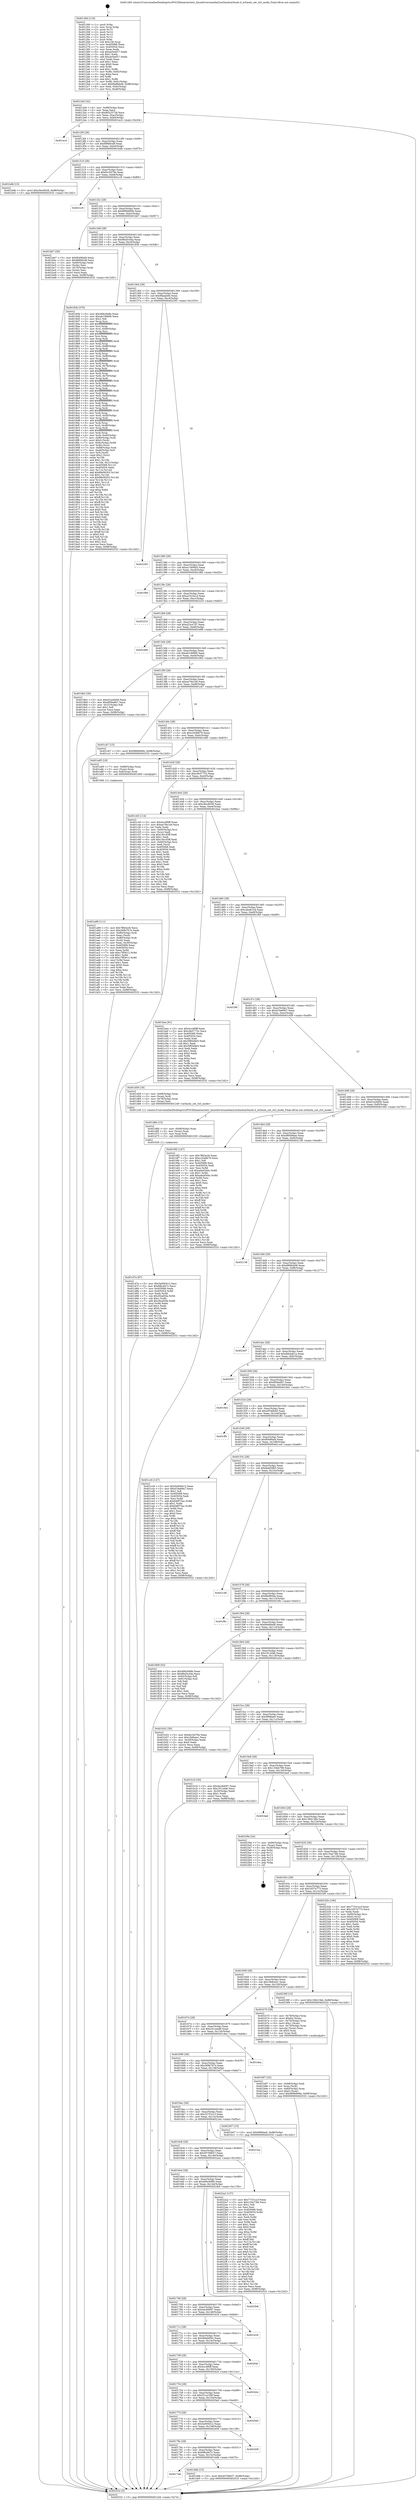 digraph "0x401260" {
  label = "0x401260 (/mnt/c/Users/mathe/Desktop/tcc/POCII/binaries/extr_linuxdriversmediai2cm5molsm5mols.h_m5mols_set_ctrl_mode_Final-ollvm.out::main(0))"
  labelloc = "t"
  node[shape=record]

  Entry [label="",width=0.3,height=0.3,shape=circle,fillcolor=black,style=filled]
  "0x4012d4" [label="{
     0x4012d4 [32]\l
     | [instrs]\l
     &nbsp;&nbsp;0x4012d4 \<+6\>: mov -0x98(%rbp),%eax\l
     &nbsp;&nbsp;0x4012da \<+2\>: mov %eax,%ecx\l
     &nbsp;&nbsp;0x4012dc \<+6\>: sub $0x80225726,%ecx\l
     &nbsp;&nbsp;0x4012e2 \<+6\>: mov %eax,-0xac(%rbp)\l
     &nbsp;&nbsp;0x4012e8 \<+6\>: mov %ecx,-0xb0(%rbp)\l
     &nbsp;&nbsp;0x4012ee \<+6\>: je 0000000000401ec4 \<main+0xc64\>\l
  }"]
  "0x401ec4" [label="{
     0x401ec4\l
  }", style=dashed]
  "0x4012f4" [label="{
     0x4012f4 [28]\l
     | [instrs]\l
     &nbsp;&nbsp;0x4012f4 \<+5\>: jmp 00000000004012f9 \<main+0x99\>\l
     &nbsp;&nbsp;0x4012f9 \<+6\>: mov -0xac(%rbp),%eax\l
     &nbsp;&nbsp;0x4012ff \<+5\>: sub $0x89fd0cd9,%eax\l
     &nbsp;&nbsp;0x401304 \<+6\>: mov %eax,-0xb4(%rbp)\l
     &nbsp;&nbsp;0x40130a \<+6\>: je 0000000000401bdb \<main+0x97b\>\l
  }"]
  Exit [label="",width=0.3,height=0.3,shape=circle,fillcolor=black,style=filled,peripheries=2]
  "0x401bdb" [label="{
     0x401bdb [15]\l
     | [instrs]\l
     &nbsp;&nbsp;0x401bdb \<+10\>: movl $0xc9ec6628,-0x98(%rbp)\l
     &nbsp;&nbsp;0x401be5 \<+5\>: jmp 0000000000402532 \<main+0x12d2\>\l
  }"]
  "0x401310" [label="{
     0x401310 [28]\l
     | [instrs]\l
     &nbsp;&nbsp;0x401310 \<+5\>: jmp 0000000000401315 \<main+0xb5\>\l
     &nbsp;&nbsp;0x401315 \<+6\>: mov -0xac(%rbp),%eax\l
     &nbsp;&nbsp;0x40131b \<+5\>: sub $0x8cc5d79e,%eax\l
     &nbsp;&nbsp;0x401320 \<+6\>: mov %eax,-0xb8(%rbp)\l
     &nbsp;&nbsp;0x401326 \<+6\>: je 00000000004021c9 \<main+0xf69\>\l
  }"]
  "0x4017a8" [label="{
     0x4017a8\l
  }", style=dashed]
  "0x4021c9" [label="{
     0x4021c9\l
  }", style=dashed]
  "0x40132c" [label="{
     0x40132c [28]\l
     | [instrs]\l
     &nbsp;&nbsp;0x40132c \<+5\>: jmp 0000000000401331 \<main+0xd1\>\l
     &nbsp;&nbsp;0x401331 \<+6\>: mov -0xac(%rbp),%eax\l
     &nbsp;&nbsp;0x401337 \<+5\>: sub $0x989b666b,%eax\l
     &nbsp;&nbsp;0x40133c \<+6\>: mov %eax,-0xbc(%rbp)\l
     &nbsp;&nbsp;0x401342 \<+6\>: je 0000000000401bb7 \<main+0x957\>\l
  }"]
  "0x401ddb" [label="{
     0x401ddb [15]\l
     | [instrs]\l
     &nbsp;&nbsp;0x401ddb \<+10\>: movl $0x40769b57,-0x98(%rbp)\l
     &nbsp;&nbsp;0x401de5 \<+5\>: jmp 0000000000402532 \<main+0x12d2\>\l
  }"]
  "0x401bb7" [label="{
     0x401bb7 [36]\l
     | [instrs]\l
     &nbsp;&nbsp;0x401bb7 \<+5\>: mov $0xf0499af4,%eax\l
     &nbsp;&nbsp;0x401bbc \<+5\>: mov $0x89fd0cd9,%ecx\l
     &nbsp;&nbsp;0x401bc1 \<+4\>: mov -0x60(%rbp),%rdx\l
     &nbsp;&nbsp;0x401bc5 \<+2\>: mov (%rdx),%esi\l
     &nbsp;&nbsp;0x401bc7 \<+4\>: mov -0x70(%rbp),%rdx\l
     &nbsp;&nbsp;0x401bcb \<+2\>: cmp (%rdx),%esi\l
     &nbsp;&nbsp;0x401bcd \<+3\>: cmovl %ecx,%eax\l
     &nbsp;&nbsp;0x401bd0 \<+6\>: mov %eax,-0x98(%rbp)\l
     &nbsp;&nbsp;0x401bd6 \<+5\>: jmp 0000000000402532 \<main+0x12d2\>\l
  }"]
  "0x401348" [label="{
     0x401348 [28]\l
     | [instrs]\l
     &nbsp;&nbsp;0x401348 \<+5\>: jmp 000000000040134d \<main+0xed\>\l
     &nbsp;&nbsp;0x40134d \<+6\>: mov -0xac(%rbp),%eax\l
     &nbsp;&nbsp;0x401353 \<+5\>: sub $0x9bd3c44a,%eax\l
     &nbsp;&nbsp;0x401358 \<+6\>: mov %eax,-0xc0(%rbp)\l
     &nbsp;&nbsp;0x40135e \<+6\>: je 000000000040183b \<main+0x5db\>\l
  }"]
  "0x40178c" [label="{
     0x40178c [28]\l
     | [instrs]\l
     &nbsp;&nbsp;0x40178c \<+5\>: jmp 0000000000401791 \<main+0x531\>\l
     &nbsp;&nbsp;0x401791 \<+6\>: mov -0xac(%rbp),%eax\l
     &nbsp;&nbsp;0x401797 \<+5\>: sub $0x6fbcbb7c,%eax\l
     &nbsp;&nbsp;0x40179c \<+6\>: mov %eax,-0x15c(%rbp)\l
     &nbsp;&nbsp;0x4017a2 \<+6\>: je 0000000000401ddb \<main+0xb7b\>\l
  }"]
  "0x40183b" [label="{
     0x40183b [376]\l
     | [instrs]\l
     &nbsp;&nbsp;0x40183b \<+5\>: mov $0x466c848b,%eax\l
     &nbsp;&nbsp;0x401840 \<+5\>: mov $0xab106806,%ecx\l
     &nbsp;&nbsp;0x401845 \<+2\>: mov $0x1,%dl\l
     &nbsp;&nbsp;0x401847 \<+3\>: mov %rsp,%rsi\l
     &nbsp;&nbsp;0x40184a \<+4\>: add $0xfffffffffffffff0,%rsi\l
     &nbsp;&nbsp;0x40184e \<+3\>: mov %rsi,%rsp\l
     &nbsp;&nbsp;0x401851 \<+7\>: mov %rsi,-0x90(%rbp)\l
     &nbsp;&nbsp;0x401858 \<+3\>: mov %rsp,%rsi\l
     &nbsp;&nbsp;0x40185b \<+4\>: add $0xfffffffffffffff0,%rsi\l
     &nbsp;&nbsp;0x40185f \<+3\>: mov %rsi,%rsp\l
     &nbsp;&nbsp;0x401862 \<+3\>: mov %rsp,%rdi\l
     &nbsp;&nbsp;0x401865 \<+4\>: add $0xfffffffffffffff0,%rdi\l
     &nbsp;&nbsp;0x401869 \<+3\>: mov %rdi,%rsp\l
     &nbsp;&nbsp;0x40186c \<+7\>: mov %rdi,-0x88(%rbp)\l
     &nbsp;&nbsp;0x401873 \<+3\>: mov %rsp,%rdi\l
     &nbsp;&nbsp;0x401876 \<+4\>: add $0xfffffffffffffff0,%rdi\l
     &nbsp;&nbsp;0x40187a \<+3\>: mov %rdi,%rsp\l
     &nbsp;&nbsp;0x40187d \<+4\>: mov %rdi,-0x80(%rbp)\l
     &nbsp;&nbsp;0x401881 \<+3\>: mov %rsp,%rdi\l
     &nbsp;&nbsp;0x401884 \<+4\>: add $0xfffffffffffffff0,%rdi\l
     &nbsp;&nbsp;0x401888 \<+3\>: mov %rdi,%rsp\l
     &nbsp;&nbsp;0x40188b \<+4\>: mov %rdi,-0x78(%rbp)\l
     &nbsp;&nbsp;0x40188f \<+3\>: mov %rsp,%rdi\l
     &nbsp;&nbsp;0x401892 \<+4\>: add $0xfffffffffffffff0,%rdi\l
     &nbsp;&nbsp;0x401896 \<+3\>: mov %rdi,%rsp\l
     &nbsp;&nbsp;0x401899 \<+4\>: mov %rdi,-0x70(%rbp)\l
     &nbsp;&nbsp;0x40189d \<+3\>: mov %rsp,%rdi\l
     &nbsp;&nbsp;0x4018a0 \<+4\>: add $0xfffffffffffffff0,%rdi\l
     &nbsp;&nbsp;0x4018a4 \<+3\>: mov %rdi,%rsp\l
     &nbsp;&nbsp;0x4018a7 \<+4\>: mov %rdi,-0x68(%rbp)\l
     &nbsp;&nbsp;0x4018ab \<+3\>: mov %rsp,%rdi\l
     &nbsp;&nbsp;0x4018ae \<+4\>: add $0xfffffffffffffff0,%rdi\l
     &nbsp;&nbsp;0x4018b2 \<+3\>: mov %rdi,%rsp\l
     &nbsp;&nbsp;0x4018b5 \<+4\>: mov %rdi,-0x60(%rbp)\l
     &nbsp;&nbsp;0x4018b9 \<+3\>: mov %rsp,%rdi\l
     &nbsp;&nbsp;0x4018bc \<+4\>: add $0xfffffffffffffff0,%rdi\l
     &nbsp;&nbsp;0x4018c0 \<+3\>: mov %rdi,%rsp\l
     &nbsp;&nbsp;0x4018c3 \<+4\>: mov %rdi,-0x58(%rbp)\l
     &nbsp;&nbsp;0x4018c7 \<+3\>: mov %rsp,%rdi\l
     &nbsp;&nbsp;0x4018ca \<+4\>: add $0xfffffffffffffff0,%rdi\l
     &nbsp;&nbsp;0x4018ce \<+3\>: mov %rdi,%rsp\l
     &nbsp;&nbsp;0x4018d1 \<+4\>: mov %rdi,-0x50(%rbp)\l
     &nbsp;&nbsp;0x4018d5 \<+3\>: mov %rsp,%rdi\l
     &nbsp;&nbsp;0x4018d8 \<+4\>: add $0xfffffffffffffff0,%rdi\l
     &nbsp;&nbsp;0x4018dc \<+3\>: mov %rdi,%rsp\l
     &nbsp;&nbsp;0x4018df \<+4\>: mov %rdi,-0x48(%rbp)\l
     &nbsp;&nbsp;0x4018e3 \<+3\>: mov %rsp,%rdi\l
     &nbsp;&nbsp;0x4018e6 \<+4\>: add $0xfffffffffffffff0,%rdi\l
     &nbsp;&nbsp;0x4018ea \<+3\>: mov %rdi,%rsp\l
     &nbsp;&nbsp;0x4018ed \<+4\>: mov %rdi,-0x40(%rbp)\l
     &nbsp;&nbsp;0x4018f1 \<+7\>: mov -0x90(%rbp),%rdi\l
     &nbsp;&nbsp;0x4018f8 \<+6\>: movl $0x0,(%rdi)\l
     &nbsp;&nbsp;0x4018fe \<+7\>: mov -0x9c(%rbp),%r8d\l
     &nbsp;&nbsp;0x401905 \<+3\>: mov %r8d,(%rsi)\l
     &nbsp;&nbsp;0x401908 \<+7\>: mov -0x88(%rbp),%rdi\l
     &nbsp;&nbsp;0x40190f \<+7\>: mov -0xa8(%rbp),%r9\l
     &nbsp;&nbsp;0x401916 \<+3\>: mov %r9,(%rdi)\l
     &nbsp;&nbsp;0x401919 \<+3\>: cmpl $0x2,(%rsi)\l
     &nbsp;&nbsp;0x40191c \<+4\>: setne %r10b\l
     &nbsp;&nbsp;0x401920 \<+4\>: and $0x1,%r10b\l
     &nbsp;&nbsp;0x401924 \<+4\>: mov %r10b,-0x31(%rbp)\l
     &nbsp;&nbsp;0x401928 \<+8\>: mov 0x405068,%r11d\l
     &nbsp;&nbsp;0x401930 \<+7\>: mov 0x405054,%ebx\l
     &nbsp;&nbsp;0x401937 \<+3\>: mov %r11d,%r14d\l
     &nbsp;&nbsp;0x40193a \<+7\>: add $0x8fe06203,%r14d\l
     &nbsp;&nbsp;0x401941 \<+4\>: sub $0x1,%r14d\l
     &nbsp;&nbsp;0x401945 \<+7\>: sub $0x8fe06203,%r14d\l
     &nbsp;&nbsp;0x40194c \<+4\>: imul %r14d,%r11d\l
     &nbsp;&nbsp;0x401950 \<+4\>: and $0x1,%r11d\l
     &nbsp;&nbsp;0x401954 \<+4\>: cmp $0x0,%r11d\l
     &nbsp;&nbsp;0x401958 \<+4\>: sete %r10b\l
     &nbsp;&nbsp;0x40195c \<+3\>: cmp $0xa,%ebx\l
     &nbsp;&nbsp;0x40195f \<+4\>: setl %r15b\l
     &nbsp;&nbsp;0x401963 \<+3\>: mov %r10b,%r12b\l
     &nbsp;&nbsp;0x401966 \<+4\>: xor $0xff,%r12b\l
     &nbsp;&nbsp;0x40196a \<+3\>: mov %r15b,%r13b\l
     &nbsp;&nbsp;0x40196d \<+4\>: xor $0xff,%r13b\l
     &nbsp;&nbsp;0x401971 \<+3\>: xor $0x0,%dl\l
     &nbsp;&nbsp;0x401974 \<+3\>: mov %r12b,%sil\l
     &nbsp;&nbsp;0x401977 \<+4\>: and $0x0,%sil\l
     &nbsp;&nbsp;0x40197b \<+3\>: and %dl,%r10b\l
     &nbsp;&nbsp;0x40197e \<+3\>: mov %r13b,%dil\l
     &nbsp;&nbsp;0x401981 \<+4\>: and $0x0,%dil\l
     &nbsp;&nbsp;0x401985 \<+3\>: and %dl,%r15b\l
     &nbsp;&nbsp;0x401988 \<+3\>: or %r10b,%sil\l
     &nbsp;&nbsp;0x40198b \<+3\>: or %r15b,%dil\l
     &nbsp;&nbsp;0x40198e \<+3\>: xor %dil,%sil\l
     &nbsp;&nbsp;0x401991 \<+3\>: or %r13b,%r12b\l
     &nbsp;&nbsp;0x401994 \<+4\>: xor $0xff,%r12b\l
     &nbsp;&nbsp;0x401998 \<+3\>: or $0x0,%dl\l
     &nbsp;&nbsp;0x40199b \<+3\>: and %dl,%r12b\l
     &nbsp;&nbsp;0x40199e \<+3\>: or %r12b,%sil\l
     &nbsp;&nbsp;0x4019a1 \<+4\>: test $0x1,%sil\l
     &nbsp;&nbsp;0x4019a5 \<+3\>: cmovne %ecx,%eax\l
     &nbsp;&nbsp;0x4019a8 \<+6\>: mov %eax,-0x98(%rbp)\l
     &nbsp;&nbsp;0x4019ae \<+5\>: jmp 0000000000402532 \<main+0x12d2\>\l
  }"]
  "0x401364" [label="{
     0x401364 [28]\l
     | [instrs]\l
     &nbsp;&nbsp;0x401364 \<+5\>: jmp 0000000000401369 \<main+0x109\>\l
     &nbsp;&nbsp;0x401369 \<+6\>: mov -0xac(%rbp),%eax\l
     &nbsp;&nbsp;0x40136f \<+5\>: sub $0x9faaab0e,%eax\l
     &nbsp;&nbsp;0x401374 \<+6\>: mov %eax,-0xc4(%rbp)\l
     &nbsp;&nbsp;0x40137a \<+6\>: je 0000000000402293 \<main+0x1033\>\l
  }"]
  "0x402458" [label="{
     0x402458\l
  }", style=dashed]
  "0x402293" [label="{
     0x402293\l
  }", style=dashed]
  "0x401380" [label="{
     0x401380 [28]\l
     | [instrs]\l
     &nbsp;&nbsp;0x401380 \<+5\>: jmp 0000000000401385 \<main+0x125\>\l
     &nbsp;&nbsp;0x401385 \<+6\>: mov -0xac(%rbp),%eax\l
     &nbsp;&nbsp;0x40138b \<+5\>: sub $0xa13406d3,%eax\l
     &nbsp;&nbsp;0x401390 \<+6\>: mov %eax,-0xc8(%rbp)\l
     &nbsp;&nbsp;0x401396 \<+6\>: je 0000000000401f8d \<main+0xd2d\>\l
  }"]
  "0x401770" [label="{
     0x401770 [28]\l
     | [instrs]\l
     &nbsp;&nbsp;0x401770 \<+5\>: jmp 0000000000401775 \<main+0x515\>\l
     &nbsp;&nbsp;0x401775 \<+6\>: mov -0xac(%rbp),%eax\l
     &nbsp;&nbsp;0x40177b \<+5\>: sub $0x5a956412,%eax\l
     &nbsp;&nbsp;0x401780 \<+6\>: mov %eax,-0x158(%rbp)\l
     &nbsp;&nbsp;0x401786 \<+6\>: je 0000000000402458 \<main+0x11f8\>\l
  }"]
  "0x401f8d" [label="{
     0x401f8d\l
  }", style=dashed]
  "0x40139c" [label="{
     0x40139c [28]\l
     | [instrs]\l
     &nbsp;&nbsp;0x40139c \<+5\>: jmp 00000000004013a1 \<main+0x141\>\l
     &nbsp;&nbsp;0x4013a1 \<+6\>: mov -0xac(%rbp),%eax\l
     &nbsp;&nbsp;0x4013a7 \<+5\>: sub $0xa2323a1d,%eax\l
     &nbsp;&nbsp;0x4013ac \<+6\>: mov %eax,-0xcc(%rbp)\l
     &nbsp;&nbsp;0x4013b2 \<+6\>: je 0000000000402233 \<main+0xfd3\>\l
  }"]
  "0x4020a0" [label="{
     0x4020a0\l
  }", style=dashed]
  "0x402233" [label="{
     0x402233\l
  }", style=dashed]
  "0x4013b8" [label="{
     0x4013b8 [28]\l
     | [instrs]\l
     &nbsp;&nbsp;0x4013b8 \<+5\>: jmp 00000000004013bd \<main+0x15d\>\l
     &nbsp;&nbsp;0x4013bd \<+6\>: mov -0xac(%rbp),%eax\l
     &nbsp;&nbsp;0x4013c3 \<+5\>: sub $0xa23ca7d7,%eax\l
     &nbsp;&nbsp;0x4013c8 \<+6\>: mov %eax,-0xd0(%rbp)\l
     &nbsp;&nbsp;0x4013ce \<+6\>: je 0000000000402488 \<main+0x1228\>\l
  }"]
  "0x401754" [label="{
     0x401754 [28]\l
     | [instrs]\l
     &nbsp;&nbsp;0x401754 \<+5\>: jmp 0000000000401759 \<main+0x4f9\>\l
     &nbsp;&nbsp;0x401759 \<+6\>: mov -0xac(%rbp),%eax\l
     &nbsp;&nbsp;0x40175f \<+5\>: sub $0x521a159f,%eax\l
     &nbsp;&nbsp;0x401764 \<+6\>: mov %eax,-0x154(%rbp)\l
     &nbsp;&nbsp;0x40176a \<+6\>: je 00000000004020a0 \<main+0xe40\>\l
  }"]
  "0x402488" [label="{
     0x402488\l
  }", style=dashed]
  "0x4013d4" [label="{
     0x4013d4 [28]\l
     | [instrs]\l
     &nbsp;&nbsp;0x4013d4 \<+5\>: jmp 00000000004013d9 \<main+0x179\>\l
     &nbsp;&nbsp;0x4013d9 \<+6\>: mov -0xac(%rbp),%eax\l
     &nbsp;&nbsp;0x4013df \<+5\>: sub $0xab106806,%eax\l
     &nbsp;&nbsp;0x4013e4 \<+6\>: mov %eax,-0xd4(%rbp)\l
     &nbsp;&nbsp;0x4013ea \<+6\>: je 00000000004019b3 \<main+0x753\>\l
  }"]
  "0x40242e" [label="{
     0x40242e\l
  }", style=dashed]
  "0x4019b3" [label="{
     0x4019b3 [30]\l
     | [instrs]\l
     &nbsp;&nbsp;0x4019b3 \<+5\>: mov $0xd1e26d56,%eax\l
     &nbsp;&nbsp;0x4019b8 \<+5\>: mov $0xdf56a6b7,%ecx\l
     &nbsp;&nbsp;0x4019bd \<+3\>: mov -0x31(%rbp),%dl\l
     &nbsp;&nbsp;0x4019c0 \<+3\>: test $0x1,%dl\l
     &nbsp;&nbsp;0x4019c3 \<+3\>: cmovne %ecx,%eax\l
     &nbsp;&nbsp;0x4019c6 \<+6\>: mov %eax,-0x98(%rbp)\l
     &nbsp;&nbsp;0x4019cc \<+5\>: jmp 0000000000402532 \<main+0x12d2\>\l
  }"]
  "0x4013f0" [label="{
     0x4013f0 [28]\l
     | [instrs]\l
     &nbsp;&nbsp;0x4013f0 \<+5\>: jmp 00000000004013f5 \<main+0x195\>\l
     &nbsp;&nbsp;0x4013f5 \<+6\>: mov -0xac(%rbp),%eax\l
     &nbsp;&nbsp;0x4013fb \<+5\>: sub $0xae76e1e9,%eax\l
     &nbsp;&nbsp;0x401400 \<+6\>: mov %eax,-0xd8(%rbp)\l
     &nbsp;&nbsp;0x401406 \<+6\>: je 0000000000401cb7 \<main+0xa57\>\l
  }"]
  "0x401738" [label="{
     0x401738 [28]\l
     | [instrs]\l
     &nbsp;&nbsp;0x401738 \<+5\>: jmp 000000000040173d \<main+0x4dd\>\l
     &nbsp;&nbsp;0x40173d \<+6\>: mov -0xac(%rbp),%eax\l
     &nbsp;&nbsp;0x401743 \<+5\>: sub $0x4cc4f0ff,%eax\l
     &nbsp;&nbsp;0x401748 \<+6\>: mov %eax,-0x150(%rbp)\l
     &nbsp;&nbsp;0x40174e \<+6\>: je 000000000040242e \<main+0x11ce\>\l
  }"]
  "0x401cb7" [label="{
     0x401cb7 [15]\l
     | [instrs]\l
     &nbsp;&nbsp;0x401cb7 \<+10\>: movl $0x989b666b,-0x98(%rbp)\l
     &nbsp;&nbsp;0x401cc1 \<+5\>: jmp 0000000000402532 \<main+0x12d2\>\l
  }"]
  "0x40140c" [label="{
     0x40140c [28]\l
     | [instrs]\l
     &nbsp;&nbsp;0x40140c \<+5\>: jmp 0000000000401411 \<main+0x1b1\>\l
     &nbsp;&nbsp;0x401411 \<+6\>: mov -0xac(%rbp),%eax\l
     &nbsp;&nbsp;0x401417 \<+5\>: sub $0xc2448b79,%eax\l
     &nbsp;&nbsp;0x40141c \<+6\>: mov %eax,-0xdc(%rbp)\l
     &nbsp;&nbsp;0x401422 \<+6\>: je 0000000000401a85 \<main+0x825\>\l
  }"]
  "0x4020af" [label="{
     0x4020af\l
  }", style=dashed]
  "0x401a85" [label="{
     0x401a85 [19]\l
     | [instrs]\l
     &nbsp;&nbsp;0x401a85 \<+7\>: mov -0x88(%rbp),%rax\l
     &nbsp;&nbsp;0x401a8c \<+3\>: mov (%rax),%rax\l
     &nbsp;&nbsp;0x401a8f \<+4\>: mov 0x8(%rax),%rdi\l
     &nbsp;&nbsp;0x401a93 \<+5\>: call 0000000000401060 \<atoi@plt\>\l
     | [calls]\l
     &nbsp;&nbsp;0x401060 \{1\} (unknown)\l
  }"]
  "0x401428" [label="{
     0x401428 [28]\l
     | [instrs]\l
     &nbsp;&nbsp;0x401428 \<+5\>: jmp 000000000040142d \<main+0x1cd\>\l
     &nbsp;&nbsp;0x40142d \<+6\>: mov -0xac(%rbp),%eax\l
     &nbsp;&nbsp;0x401433 \<+5\>: sub $0xc9e57732,%eax\l
     &nbsp;&nbsp;0x401438 \<+6\>: mov %eax,-0xe0(%rbp)\l
     &nbsp;&nbsp;0x40143e \<+6\>: je 0000000000401c45 \<main+0x9e5\>\l
  }"]
  "0x40171c" [label="{
     0x40171c [28]\l
     | [instrs]\l
     &nbsp;&nbsp;0x40171c \<+5\>: jmp 0000000000401721 \<main+0x4c1\>\l
     &nbsp;&nbsp;0x401721 \<+6\>: mov -0xac(%rbp),%eax\l
     &nbsp;&nbsp;0x401727 \<+5\>: sub $0x4b6dd56c,%eax\l
     &nbsp;&nbsp;0x40172c \<+6\>: mov %eax,-0x14c(%rbp)\l
     &nbsp;&nbsp;0x401732 \<+6\>: je 00000000004020af \<main+0xe4f\>\l
  }"]
  "0x401c45" [label="{
     0x401c45 [114]\l
     | [instrs]\l
     &nbsp;&nbsp;0x401c45 \<+5\>: mov $0x4cc4f0ff,%eax\l
     &nbsp;&nbsp;0x401c4a \<+5\>: mov $0xae76e1e9,%ecx\l
     &nbsp;&nbsp;0x401c4f \<+2\>: xor %edx,%edx\l
     &nbsp;&nbsp;0x401c51 \<+4\>: mov -0x60(%rbp),%rsi\l
     &nbsp;&nbsp;0x401c55 \<+2\>: mov (%rsi),%edi\l
     &nbsp;&nbsp;0x401c57 \<+6\>: sub $0x19cc45ff,%edi\l
     &nbsp;&nbsp;0x401c5d \<+3\>: add $0x1,%edi\l
     &nbsp;&nbsp;0x401c60 \<+6\>: add $0x19cc45ff,%edi\l
     &nbsp;&nbsp;0x401c66 \<+4\>: mov -0x60(%rbp),%rsi\l
     &nbsp;&nbsp;0x401c6a \<+2\>: mov %edi,(%rsi)\l
     &nbsp;&nbsp;0x401c6c \<+7\>: mov 0x405068,%edi\l
     &nbsp;&nbsp;0x401c73 \<+8\>: mov 0x405054,%r8d\l
     &nbsp;&nbsp;0x401c7b \<+3\>: sub $0x1,%edx\l
     &nbsp;&nbsp;0x401c7e \<+3\>: mov %edi,%r9d\l
     &nbsp;&nbsp;0x401c81 \<+3\>: add %edx,%r9d\l
     &nbsp;&nbsp;0x401c84 \<+4\>: imul %r9d,%edi\l
     &nbsp;&nbsp;0x401c88 \<+3\>: and $0x1,%edi\l
     &nbsp;&nbsp;0x401c8b \<+3\>: cmp $0x0,%edi\l
     &nbsp;&nbsp;0x401c8e \<+4\>: sete %r10b\l
     &nbsp;&nbsp;0x401c92 \<+4\>: cmp $0xa,%r8d\l
     &nbsp;&nbsp;0x401c96 \<+4\>: setl %r11b\l
     &nbsp;&nbsp;0x401c9a \<+3\>: mov %r10b,%bl\l
     &nbsp;&nbsp;0x401c9d \<+3\>: and %r11b,%bl\l
     &nbsp;&nbsp;0x401ca0 \<+3\>: xor %r11b,%r10b\l
     &nbsp;&nbsp;0x401ca3 \<+3\>: or %r10b,%bl\l
     &nbsp;&nbsp;0x401ca6 \<+3\>: test $0x1,%bl\l
     &nbsp;&nbsp;0x401ca9 \<+3\>: cmovne %ecx,%eax\l
     &nbsp;&nbsp;0x401cac \<+6\>: mov %eax,-0x98(%rbp)\l
     &nbsp;&nbsp;0x401cb2 \<+5\>: jmp 0000000000402532 \<main+0x12d2\>\l
  }"]
  "0x401444" [label="{
     0x401444 [28]\l
     | [instrs]\l
     &nbsp;&nbsp;0x401444 \<+5\>: jmp 0000000000401449 \<main+0x1e9\>\l
     &nbsp;&nbsp;0x401449 \<+6\>: mov -0xac(%rbp),%eax\l
     &nbsp;&nbsp;0x40144f \<+5\>: sub $0xc9ec6628,%eax\l
     &nbsp;&nbsp;0x401454 \<+6\>: mov %eax,-0xe4(%rbp)\l
     &nbsp;&nbsp;0x40145a \<+6\>: je 0000000000401bea \<main+0x98a\>\l
  }"]
  "0x401b34" [label="{
     0x401b34\l
  }", style=dashed]
  "0x401bea" [label="{
     0x401bea [91]\l
     | [instrs]\l
     &nbsp;&nbsp;0x401bea \<+5\>: mov $0x4cc4f0ff,%eax\l
     &nbsp;&nbsp;0x401bef \<+5\>: mov $0xc9e57732,%ecx\l
     &nbsp;&nbsp;0x401bf4 \<+7\>: mov 0x405068,%edx\l
     &nbsp;&nbsp;0x401bfb \<+7\>: mov 0x405054,%esi\l
     &nbsp;&nbsp;0x401c02 \<+2\>: mov %edx,%edi\l
     &nbsp;&nbsp;0x401c04 \<+6\>: sub $0x5f85e8d3,%edi\l
     &nbsp;&nbsp;0x401c0a \<+3\>: sub $0x1,%edi\l
     &nbsp;&nbsp;0x401c0d \<+6\>: add $0x5f85e8d3,%edi\l
     &nbsp;&nbsp;0x401c13 \<+3\>: imul %edi,%edx\l
     &nbsp;&nbsp;0x401c16 \<+3\>: and $0x1,%edx\l
     &nbsp;&nbsp;0x401c19 \<+3\>: cmp $0x0,%edx\l
     &nbsp;&nbsp;0x401c1c \<+4\>: sete %r8b\l
     &nbsp;&nbsp;0x401c20 \<+3\>: cmp $0xa,%esi\l
     &nbsp;&nbsp;0x401c23 \<+4\>: setl %r9b\l
     &nbsp;&nbsp;0x401c27 \<+3\>: mov %r8b,%r10b\l
     &nbsp;&nbsp;0x401c2a \<+3\>: and %r9b,%r10b\l
     &nbsp;&nbsp;0x401c2d \<+3\>: xor %r9b,%r8b\l
     &nbsp;&nbsp;0x401c30 \<+3\>: or %r8b,%r10b\l
     &nbsp;&nbsp;0x401c33 \<+4\>: test $0x1,%r10b\l
     &nbsp;&nbsp;0x401c37 \<+3\>: cmovne %ecx,%eax\l
     &nbsp;&nbsp;0x401c3a \<+6\>: mov %eax,-0x98(%rbp)\l
     &nbsp;&nbsp;0x401c40 \<+5\>: jmp 0000000000402532 \<main+0x12d2\>\l
  }"]
  "0x401460" [label="{
     0x401460 [28]\l
     | [instrs]\l
     &nbsp;&nbsp;0x401460 \<+5\>: jmp 0000000000401465 \<main+0x205\>\l
     &nbsp;&nbsp;0x401465 \<+6\>: mov -0xac(%rbp),%eax\l
     &nbsp;&nbsp;0x40146b \<+5\>: sub $0xcabe612d,%eax\l
     &nbsp;&nbsp;0x401470 \<+6\>: mov %eax,-0xe8(%rbp)\l
     &nbsp;&nbsp;0x401476 \<+6\>: je 0000000000401f6f \<main+0xd0f\>\l
  }"]
  "0x401700" [label="{
     0x401700 [28]\l
     | [instrs]\l
     &nbsp;&nbsp;0x401700 \<+5\>: jmp 0000000000401705 \<main+0x4a5\>\l
     &nbsp;&nbsp;0x401705 \<+6\>: mov -0xac(%rbp),%eax\l
     &nbsp;&nbsp;0x40170b \<+5\>: sub $0x4ac9d097,%eax\l
     &nbsp;&nbsp;0x401710 \<+6\>: mov %eax,-0x148(%rbp)\l
     &nbsp;&nbsp;0x401716 \<+6\>: je 0000000000401b34 \<main+0x8d4\>\l
  }"]
  "0x401f6f" [label="{
     0x401f6f\l
  }", style=dashed]
  "0x40147c" [label="{
     0x40147c [28]\l
     | [instrs]\l
     &nbsp;&nbsp;0x40147c \<+5\>: jmp 0000000000401481 \<main+0x221\>\l
     &nbsp;&nbsp;0x401481 \<+6\>: mov -0xac(%rbp),%eax\l
     &nbsp;&nbsp;0x401487 \<+5\>: sub $0xd19e89a7,%eax\l
     &nbsp;&nbsp;0x40148c \<+6\>: mov %eax,-0xec(%rbp)\l
     &nbsp;&nbsp;0x401492 \<+6\>: je 0000000000401d59 \<main+0xaf9\>\l
  }"]
  "0x4023b6" [label="{
     0x4023b6\l
  }", style=dashed]
  "0x401d59" [label="{
     0x401d59 [18]\l
     | [instrs]\l
     &nbsp;&nbsp;0x401d59 \<+4\>: mov -0x68(%rbp),%rax\l
     &nbsp;&nbsp;0x401d5d \<+3\>: mov (%rax),%rdi\l
     &nbsp;&nbsp;0x401d60 \<+4\>: mov -0x78(%rbp),%rax\l
     &nbsp;&nbsp;0x401d64 \<+2\>: mov (%rax),%esi\l
     &nbsp;&nbsp;0x401d66 \<+5\>: call 0000000000401240 \<m5mols_set_ctrl_mode\>\l
     | [calls]\l
     &nbsp;&nbsp;0x401240 \{1\} (/mnt/c/Users/mathe/Desktop/tcc/POCII/binaries/extr_linuxdriversmediai2cm5molsm5mols.h_m5mols_set_ctrl_mode_Final-ollvm.out::m5mols_set_ctrl_mode)\l
  }"]
  "0x401498" [label="{
     0x401498 [28]\l
     | [instrs]\l
     &nbsp;&nbsp;0x401498 \<+5\>: jmp 000000000040149d \<main+0x23d\>\l
     &nbsp;&nbsp;0x40149d \<+6\>: mov -0xac(%rbp),%eax\l
     &nbsp;&nbsp;0x4014a3 \<+5\>: sub $0xd1e26d56,%eax\l
     &nbsp;&nbsp;0x4014a8 \<+6\>: mov %eax,-0xf0(%rbp)\l
     &nbsp;&nbsp;0x4014ae \<+6\>: je 00000000004019f2 \<main+0x792\>\l
  }"]
  "0x4016e4" [label="{
     0x4016e4 [28]\l
     | [instrs]\l
     &nbsp;&nbsp;0x4016e4 \<+5\>: jmp 00000000004016e9 \<main+0x489\>\l
     &nbsp;&nbsp;0x4016e9 \<+6\>: mov -0xac(%rbp),%eax\l
     &nbsp;&nbsp;0x4016ef \<+5\>: sub $0x466c848b,%eax\l
     &nbsp;&nbsp;0x4016f4 \<+6\>: mov %eax,-0x144(%rbp)\l
     &nbsp;&nbsp;0x4016fa \<+6\>: je 00000000004023b6 \<main+0x1156\>\l
  }"]
  "0x4019f2" [label="{
     0x4019f2 [147]\l
     | [instrs]\l
     &nbsp;&nbsp;0x4019f2 \<+5\>: mov $0x7ff43e26,%eax\l
     &nbsp;&nbsp;0x4019f7 \<+5\>: mov $0xc2448b79,%ecx\l
     &nbsp;&nbsp;0x4019fc \<+2\>: mov $0x1,%dl\l
     &nbsp;&nbsp;0x4019fe \<+7\>: mov 0x405068,%esi\l
     &nbsp;&nbsp;0x401a05 \<+7\>: mov 0x405054,%edi\l
     &nbsp;&nbsp;0x401a0c \<+3\>: mov %esi,%r8d\l
     &nbsp;&nbsp;0x401a0f \<+7\>: sub $0xada45d4c,%r8d\l
     &nbsp;&nbsp;0x401a16 \<+4\>: sub $0x1,%r8d\l
     &nbsp;&nbsp;0x401a1a \<+7\>: add $0xada45d4c,%r8d\l
     &nbsp;&nbsp;0x401a21 \<+4\>: imul %r8d,%esi\l
     &nbsp;&nbsp;0x401a25 \<+3\>: and $0x1,%esi\l
     &nbsp;&nbsp;0x401a28 \<+3\>: cmp $0x0,%esi\l
     &nbsp;&nbsp;0x401a2b \<+4\>: sete %r9b\l
     &nbsp;&nbsp;0x401a2f \<+3\>: cmp $0xa,%edi\l
     &nbsp;&nbsp;0x401a32 \<+4\>: setl %r10b\l
     &nbsp;&nbsp;0x401a36 \<+3\>: mov %r9b,%r11b\l
     &nbsp;&nbsp;0x401a39 \<+4\>: xor $0xff,%r11b\l
     &nbsp;&nbsp;0x401a3d \<+3\>: mov %r10b,%bl\l
     &nbsp;&nbsp;0x401a40 \<+3\>: xor $0xff,%bl\l
     &nbsp;&nbsp;0x401a43 \<+3\>: xor $0x1,%dl\l
     &nbsp;&nbsp;0x401a46 \<+3\>: mov %r11b,%r14b\l
     &nbsp;&nbsp;0x401a49 \<+4\>: and $0xff,%r14b\l
     &nbsp;&nbsp;0x401a4d \<+3\>: and %dl,%r9b\l
     &nbsp;&nbsp;0x401a50 \<+3\>: mov %bl,%r15b\l
     &nbsp;&nbsp;0x401a53 \<+4\>: and $0xff,%r15b\l
     &nbsp;&nbsp;0x401a57 \<+3\>: and %dl,%r10b\l
     &nbsp;&nbsp;0x401a5a \<+3\>: or %r9b,%r14b\l
     &nbsp;&nbsp;0x401a5d \<+3\>: or %r10b,%r15b\l
     &nbsp;&nbsp;0x401a60 \<+3\>: xor %r15b,%r14b\l
     &nbsp;&nbsp;0x401a63 \<+3\>: or %bl,%r11b\l
     &nbsp;&nbsp;0x401a66 \<+4\>: xor $0xff,%r11b\l
     &nbsp;&nbsp;0x401a6a \<+3\>: or $0x1,%dl\l
     &nbsp;&nbsp;0x401a6d \<+3\>: and %dl,%r11b\l
     &nbsp;&nbsp;0x401a70 \<+3\>: or %r11b,%r14b\l
     &nbsp;&nbsp;0x401a73 \<+4\>: test $0x1,%r14b\l
     &nbsp;&nbsp;0x401a77 \<+3\>: cmovne %ecx,%eax\l
     &nbsp;&nbsp;0x401a7a \<+6\>: mov %eax,-0x98(%rbp)\l
     &nbsp;&nbsp;0x401a80 \<+5\>: jmp 0000000000402532 \<main+0x12d2\>\l
  }"]
  "0x4014b4" [label="{
     0x4014b4 [28]\l
     | [instrs]\l
     &nbsp;&nbsp;0x4014b4 \<+5\>: jmp 00000000004014b9 \<main+0x259\>\l
     &nbsp;&nbsp;0x4014b9 \<+6\>: mov -0xac(%rbp),%eax\l
     &nbsp;&nbsp;0x4014bf \<+5\>: sub $0xd80b9bae,%eax\l
     &nbsp;&nbsp;0x4014c4 \<+6\>: mov %eax,-0xf4(%rbp)\l
     &nbsp;&nbsp;0x4014ca \<+6\>: je 0000000000402138 \<main+0xed8\>\l
  }"]
  "0x4022a2" [label="{
     0x4022a2 [137]\l
     | [instrs]\l
     &nbsp;&nbsp;0x4022a2 \<+5\>: mov $0x77331a1f,%eax\l
     &nbsp;&nbsp;0x4022a7 \<+5\>: mov $0x154e73fe,%ecx\l
     &nbsp;&nbsp;0x4022ac \<+2\>: mov $0x1,%dl\l
     &nbsp;&nbsp;0x4022ae \<+2\>: xor %esi,%esi\l
     &nbsp;&nbsp;0x4022b0 \<+7\>: mov 0x405068,%edi\l
     &nbsp;&nbsp;0x4022b7 \<+8\>: mov 0x405054,%r8d\l
     &nbsp;&nbsp;0x4022bf \<+3\>: sub $0x1,%esi\l
     &nbsp;&nbsp;0x4022c2 \<+3\>: mov %edi,%r9d\l
     &nbsp;&nbsp;0x4022c5 \<+3\>: add %esi,%r9d\l
     &nbsp;&nbsp;0x4022c8 \<+4\>: imul %r9d,%edi\l
     &nbsp;&nbsp;0x4022cc \<+3\>: and $0x1,%edi\l
     &nbsp;&nbsp;0x4022cf \<+3\>: cmp $0x0,%edi\l
     &nbsp;&nbsp;0x4022d2 \<+4\>: sete %r10b\l
     &nbsp;&nbsp;0x4022d6 \<+4\>: cmp $0xa,%r8d\l
     &nbsp;&nbsp;0x4022da \<+4\>: setl %r11b\l
     &nbsp;&nbsp;0x4022de \<+3\>: mov %r10b,%bl\l
     &nbsp;&nbsp;0x4022e1 \<+3\>: xor $0xff,%bl\l
     &nbsp;&nbsp;0x4022e4 \<+3\>: mov %r11b,%r14b\l
     &nbsp;&nbsp;0x4022e7 \<+4\>: xor $0xff,%r14b\l
     &nbsp;&nbsp;0x4022eb \<+3\>: xor $0x0,%dl\l
     &nbsp;&nbsp;0x4022ee \<+3\>: mov %bl,%r15b\l
     &nbsp;&nbsp;0x4022f1 \<+4\>: and $0x0,%r15b\l
     &nbsp;&nbsp;0x4022f5 \<+3\>: and %dl,%r10b\l
     &nbsp;&nbsp;0x4022f8 \<+3\>: mov %r14b,%r12b\l
     &nbsp;&nbsp;0x4022fb \<+4\>: and $0x0,%r12b\l
     &nbsp;&nbsp;0x4022ff \<+3\>: and %dl,%r11b\l
     &nbsp;&nbsp;0x402302 \<+3\>: or %r10b,%r15b\l
     &nbsp;&nbsp;0x402305 \<+3\>: or %r11b,%r12b\l
     &nbsp;&nbsp;0x402308 \<+3\>: xor %r12b,%r15b\l
     &nbsp;&nbsp;0x40230b \<+3\>: or %r14b,%bl\l
     &nbsp;&nbsp;0x40230e \<+3\>: xor $0xff,%bl\l
     &nbsp;&nbsp;0x402311 \<+3\>: or $0x0,%dl\l
     &nbsp;&nbsp;0x402314 \<+2\>: and %dl,%bl\l
     &nbsp;&nbsp;0x402316 \<+3\>: or %bl,%r15b\l
     &nbsp;&nbsp;0x402319 \<+4\>: test $0x1,%r15b\l
     &nbsp;&nbsp;0x40231d \<+3\>: cmovne %ecx,%eax\l
     &nbsp;&nbsp;0x402320 \<+6\>: mov %eax,-0x98(%rbp)\l
     &nbsp;&nbsp;0x402326 \<+5\>: jmp 0000000000402532 \<main+0x12d2\>\l
  }"]
  "0x402138" [label="{
     0x402138\l
  }", style=dashed]
  "0x4014d0" [label="{
     0x4014d0 [28]\l
     | [instrs]\l
     &nbsp;&nbsp;0x4014d0 \<+5\>: jmp 00000000004014d5 \<main+0x275\>\l
     &nbsp;&nbsp;0x4014d5 \<+6\>: mov -0xac(%rbp),%eax\l
     &nbsp;&nbsp;0x4014db \<+5\>: sub $0xd868eb06,%eax\l
     &nbsp;&nbsp;0x4014e0 \<+6\>: mov %eax,-0xf8(%rbp)\l
     &nbsp;&nbsp;0x4014e6 \<+6\>: je 00000000004024d7 \<main+0x1277\>\l
  }"]
  "0x4016c8" [label="{
     0x4016c8 [28]\l
     | [instrs]\l
     &nbsp;&nbsp;0x4016c8 \<+5\>: jmp 00000000004016cd \<main+0x46d\>\l
     &nbsp;&nbsp;0x4016cd \<+6\>: mov -0xac(%rbp),%eax\l
     &nbsp;&nbsp;0x4016d3 \<+5\>: sub $0x40769b57,%eax\l
     &nbsp;&nbsp;0x4016d8 \<+6\>: mov %eax,-0x140(%rbp)\l
     &nbsp;&nbsp;0x4016de \<+6\>: je 00000000004022a2 \<main+0x1042\>\l
  }"]
  "0x4024d7" [label="{
     0x4024d7\l
  }", style=dashed]
  "0x4014ec" [label="{
     0x4014ec [28]\l
     | [instrs]\l
     &nbsp;&nbsp;0x4014ec \<+5\>: jmp 00000000004014f1 \<main+0x291\>\l
     &nbsp;&nbsp;0x4014f1 \<+6\>: mov -0xac(%rbp),%eax\l
     &nbsp;&nbsp;0x4014f7 \<+5\>: sub $0xdbb4eb1a,%eax\l
     &nbsp;&nbsp;0x4014fc \<+6\>: mov %eax,-0xfc(%rbp)\l
     &nbsp;&nbsp;0x401502 \<+6\>: je 0000000000402507 \<main+0x12a7\>\l
  }"]
  "0x4021ba" [label="{
     0x4021ba\l
  }", style=dashed]
  "0x402507" [label="{
     0x402507\l
  }", style=dashed]
  "0x401508" [label="{
     0x401508 [28]\l
     | [instrs]\l
     &nbsp;&nbsp;0x401508 \<+5\>: jmp 000000000040150d \<main+0x2ad\>\l
     &nbsp;&nbsp;0x40150d \<+6\>: mov -0xac(%rbp),%eax\l
     &nbsp;&nbsp;0x401513 \<+5\>: sub $0xdf56a6b7,%eax\l
     &nbsp;&nbsp;0x401518 \<+6\>: mov %eax,-0x100(%rbp)\l
     &nbsp;&nbsp;0x40151e \<+6\>: je 00000000004019d1 \<main+0x771\>\l
  }"]
  "0x401d7a" [label="{
     0x401d7a [97]\l
     | [instrs]\l
     &nbsp;&nbsp;0x401d7a \<+5\>: mov $0x5a956412,%esi\l
     &nbsp;&nbsp;0x401d7f \<+5\>: mov $0x6fbcbb7c,%ecx\l
     &nbsp;&nbsp;0x401d84 \<+7\>: mov 0x405068,%edx\l
     &nbsp;&nbsp;0x401d8b \<+8\>: mov 0x405054,%r8d\l
     &nbsp;&nbsp;0x401d93 \<+3\>: mov %edx,%r9d\l
     &nbsp;&nbsp;0x401d96 \<+7\>: sub $0x3fcaf29a,%r9d\l
     &nbsp;&nbsp;0x401d9d \<+4\>: sub $0x1,%r9d\l
     &nbsp;&nbsp;0x401da1 \<+7\>: add $0x3fcaf29a,%r9d\l
     &nbsp;&nbsp;0x401da8 \<+4\>: imul %r9d,%edx\l
     &nbsp;&nbsp;0x401dac \<+3\>: and $0x1,%edx\l
     &nbsp;&nbsp;0x401daf \<+3\>: cmp $0x0,%edx\l
     &nbsp;&nbsp;0x401db2 \<+4\>: sete %r10b\l
     &nbsp;&nbsp;0x401db6 \<+4\>: cmp $0xa,%r8d\l
     &nbsp;&nbsp;0x401dba \<+4\>: setl %r11b\l
     &nbsp;&nbsp;0x401dbe \<+3\>: mov %r10b,%bl\l
     &nbsp;&nbsp;0x401dc1 \<+3\>: and %r11b,%bl\l
     &nbsp;&nbsp;0x401dc4 \<+3\>: xor %r11b,%r10b\l
     &nbsp;&nbsp;0x401dc7 \<+3\>: or %r10b,%bl\l
     &nbsp;&nbsp;0x401dca \<+3\>: test $0x1,%bl\l
     &nbsp;&nbsp;0x401dcd \<+3\>: cmovne %ecx,%esi\l
     &nbsp;&nbsp;0x401dd0 \<+6\>: mov %esi,-0x98(%rbp)\l
     &nbsp;&nbsp;0x401dd6 \<+5\>: jmp 0000000000402532 \<main+0x12d2\>\l
  }"]
  "0x4019d1" [label="{
     0x4019d1\l
  }", style=dashed]
  "0x401524" [label="{
     0x401524 [28]\l
     | [instrs]\l
     &nbsp;&nbsp;0x401524 \<+5\>: jmp 0000000000401529 \<main+0x2c9\>\l
     &nbsp;&nbsp;0x401529 \<+6\>: mov -0xac(%rbp),%eax\l
     &nbsp;&nbsp;0x40152f \<+5\>: sub $0xe0546b45,%eax\l
     &nbsp;&nbsp;0x401534 \<+6\>: mov %eax,-0x104(%rbp)\l
     &nbsp;&nbsp;0x40153a \<+6\>: je 0000000000401ff2 \<main+0xd92\>\l
  }"]
  "0x401d6b" [label="{
     0x401d6b [15]\l
     | [instrs]\l
     &nbsp;&nbsp;0x401d6b \<+4\>: mov -0x68(%rbp),%rax\l
     &nbsp;&nbsp;0x401d6f \<+3\>: mov (%rax),%rax\l
     &nbsp;&nbsp;0x401d72 \<+3\>: mov %rax,%rdi\l
     &nbsp;&nbsp;0x401d75 \<+5\>: call 0000000000401030 \<free@plt\>\l
     | [calls]\l
     &nbsp;&nbsp;0x401030 \{1\} (unknown)\l
  }"]
  "0x401ff2" [label="{
     0x401ff2\l
  }", style=dashed]
  "0x401540" [label="{
     0x401540 [28]\l
     | [instrs]\l
     &nbsp;&nbsp;0x401540 \<+5\>: jmp 0000000000401545 \<main+0x2e5\>\l
     &nbsp;&nbsp;0x401545 \<+6\>: mov -0xac(%rbp),%eax\l
     &nbsp;&nbsp;0x40154b \<+5\>: sub $0xf0499af4,%eax\l
     &nbsp;&nbsp;0x401550 \<+6\>: mov %eax,-0x108(%rbp)\l
     &nbsp;&nbsp;0x401556 \<+6\>: je 0000000000401cc6 \<main+0xa66\>\l
  }"]
  "0x401b97" [label="{
     0x401b97 [32]\l
     | [instrs]\l
     &nbsp;&nbsp;0x401b97 \<+4\>: mov -0x68(%rbp),%rdi\l
     &nbsp;&nbsp;0x401b9b \<+3\>: mov %rax,(%rdi)\l
     &nbsp;&nbsp;0x401b9e \<+4\>: mov -0x60(%rbp),%rax\l
     &nbsp;&nbsp;0x401ba2 \<+6\>: movl $0x0,(%rax)\l
     &nbsp;&nbsp;0x401ba8 \<+10\>: movl $0x989b666b,-0x98(%rbp)\l
     &nbsp;&nbsp;0x401bb2 \<+5\>: jmp 0000000000402532 \<main+0x12d2\>\l
  }"]
  "0x401cc6" [label="{
     0x401cc6 [147]\l
     | [instrs]\l
     &nbsp;&nbsp;0x401cc6 \<+5\>: mov $0x5a956412,%eax\l
     &nbsp;&nbsp;0x401ccb \<+5\>: mov $0xd19e89a7,%ecx\l
     &nbsp;&nbsp;0x401cd0 \<+2\>: mov $0x1,%dl\l
     &nbsp;&nbsp;0x401cd2 \<+7\>: mov 0x405068,%esi\l
     &nbsp;&nbsp;0x401cd9 \<+7\>: mov 0x405054,%edi\l
     &nbsp;&nbsp;0x401ce0 \<+3\>: mov %esi,%r8d\l
     &nbsp;&nbsp;0x401ce3 \<+7\>: add $0x648f75ac,%r8d\l
     &nbsp;&nbsp;0x401cea \<+4\>: sub $0x1,%r8d\l
     &nbsp;&nbsp;0x401cee \<+7\>: sub $0x648f75ac,%r8d\l
     &nbsp;&nbsp;0x401cf5 \<+4\>: imul %r8d,%esi\l
     &nbsp;&nbsp;0x401cf9 \<+3\>: and $0x1,%esi\l
     &nbsp;&nbsp;0x401cfc \<+3\>: cmp $0x0,%esi\l
     &nbsp;&nbsp;0x401cff \<+4\>: sete %r9b\l
     &nbsp;&nbsp;0x401d03 \<+3\>: cmp $0xa,%edi\l
     &nbsp;&nbsp;0x401d06 \<+4\>: setl %r10b\l
     &nbsp;&nbsp;0x401d0a \<+3\>: mov %r9b,%r11b\l
     &nbsp;&nbsp;0x401d0d \<+4\>: xor $0xff,%r11b\l
     &nbsp;&nbsp;0x401d11 \<+3\>: mov %r10b,%bl\l
     &nbsp;&nbsp;0x401d14 \<+3\>: xor $0xff,%bl\l
     &nbsp;&nbsp;0x401d17 \<+3\>: xor $0x1,%dl\l
     &nbsp;&nbsp;0x401d1a \<+3\>: mov %r11b,%r14b\l
     &nbsp;&nbsp;0x401d1d \<+4\>: and $0xff,%r14b\l
     &nbsp;&nbsp;0x401d21 \<+3\>: and %dl,%r9b\l
     &nbsp;&nbsp;0x401d24 \<+3\>: mov %bl,%r15b\l
     &nbsp;&nbsp;0x401d27 \<+4\>: and $0xff,%r15b\l
     &nbsp;&nbsp;0x401d2b \<+3\>: and %dl,%r10b\l
     &nbsp;&nbsp;0x401d2e \<+3\>: or %r9b,%r14b\l
     &nbsp;&nbsp;0x401d31 \<+3\>: or %r10b,%r15b\l
     &nbsp;&nbsp;0x401d34 \<+3\>: xor %r15b,%r14b\l
     &nbsp;&nbsp;0x401d37 \<+3\>: or %bl,%r11b\l
     &nbsp;&nbsp;0x401d3a \<+4\>: xor $0xff,%r11b\l
     &nbsp;&nbsp;0x401d3e \<+3\>: or $0x1,%dl\l
     &nbsp;&nbsp;0x401d41 \<+3\>: and %dl,%r11b\l
     &nbsp;&nbsp;0x401d44 \<+3\>: or %r11b,%r14b\l
     &nbsp;&nbsp;0x401d47 \<+4\>: test $0x1,%r14b\l
     &nbsp;&nbsp;0x401d4b \<+3\>: cmovne %ecx,%eax\l
     &nbsp;&nbsp;0x401d4e \<+6\>: mov %eax,-0x98(%rbp)\l
     &nbsp;&nbsp;0x401d54 \<+5\>: jmp 0000000000402532 \<main+0x12d2\>\l
  }"]
  "0x40155c" [label="{
     0x40155c [28]\l
     | [instrs]\l
     &nbsp;&nbsp;0x40155c \<+5\>: jmp 0000000000401561 \<main+0x301\>\l
     &nbsp;&nbsp;0x401561 \<+6\>: mov -0xac(%rbp),%eax\l
     &nbsp;&nbsp;0x401567 \<+5\>: sub $0xfadd58b5,%eax\l
     &nbsp;&nbsp;0x40156c \<+6\>: mov %eax,-0x10c(%rbp)\l
     &nbsp;&nbsp;0x401572 \<+6\>: je 00000000004021d8 \<main+0xf78\>\l
  }"]
  "0x4016ac" [label="{
     0x4016ac [28]\l
     | [instrs]\l
     &nbsp;&nbsp;0x4016ac \<+5\>: jmp 00000000004016b1 \<main+0x451\>\l
     &nbsp;&nbsp;0x4016b1 \<+6\>: mov -0xac(%rbp),%eax\l
     &nbsp;&nbsp;0x4016b7 \<+5\>: sub $0x327f1e13,%eax\l
     &nbsp;&nbsp;0x4016bc \<+6\>: mov %eax,-0x13c(%rbp)\l
     &nbsp;&nbsp;0x4016c2 \<+6\>: je 00000000004021ba \<main+0xf5a\>\l
  }"]
  "0x4021d8" [label="{
     0x4021d8\l
  }", style=dashed]
  "0x401578" [label="{
     0x401578 [28]\l
     | [instrs]\l
     &nbsp;&nbsp;0x401578 \<+5\>: jmp 000000000040157d \<main+0x31d\>\l
     &nbsp;&nbsp;0x40157d \<+6\>: mov -0xac(%rbp),%eax\l
     &nbsp;&nbsp;0x401583 \<+5\>: sub $0xfbbf60da,%eax\l
     &nbsp;&nbsp;0x401588 \<+6\>: mov %eax,-0x110(%rbp)\l
     &nbsp;&nbsp;0x40158e \<+6\>: je 0000000000401f9c \<main+0xd3c\>\l
  }"]
  "0x401b07" [label="{
     0x401b07 [15]\l
     | [instrs]\l
     &nbsp;&nbsp;0x401b07 \<+10\>: movl $0x9968ae0,-0x98(%rbp)\l
     &nbsp;&nbsp;0x401b11 \<+5\>: jmp 0000000000402532 \<main+0x12d2\>\l
  }"]
  "0x401f9c" [label="{
     0x401f9c\l
  }", style=dashed]
  "0x401594" [label="{
     0x401594 [28]\l
     | [instrs]\l
     &nbsp;&nbsp;0x401594 \<+5\>: jmp 0000000000401599 \<main+0x339\>\l
     &nbsp;&nbsp;0x401599 \<+6\>: mov -0xac(%rbp),%eax\l
     &nbsp;&nbsp;0x40159f \<+5\>: sub $0xfde8bbd6,%eax\l
     &nbsp;&nbsp;0x4015a4 \<+6\>: mov %eax,-0x114(%rbp)\l
     &nbsp;&nbsp;0x4015aa \<+6\>: je 0000000000401806 \<main+0x5a6\>\l
  }"]
  "0x401690" [label="{
     0x401690 [28]\l
     | [instrs]\l
     &nbsp;&nbsp;0x401690 \<+5\>: jmp 0000000000401695 \<main+0x435\>\l
     &nbsp;&nbsp;0x401695 \<+6\>: mov -0xac(%rbp),%eax\l
     &nbsp;&nbsp;0x40169b \<+5\>: sub $0x269b7b7e,%eax\l
     &nbsp;&nbsp;0x4016a0 \<+6\>: mov %eax,-0x138(%rbp)\l
     &nbsp;&nbsp;0x4016a6 \<+6\>: je 0000000000401b07 \<main+0x8a7\>\l
  }"]
  "0x401806" [label="{
     0x401806 [53]\l
     | [instrs]\l
     &nbsp;&nbsp;0x401806 \<+5\>: mov $0x466c848b,%eax\l
     &nbsp;&nbsp;0x40180b \<+5\>: mov $0x9bd3c44a,%ecx\l
     &nbsp;&nbsp;0x401810 \<+6\>: mov -0x92(%rbp),%dl\l
     &nbsp;&nbsp;0x401816 \<+7\>: mov -0x91(%rbp),%sil\l
     &nbsp;&nbsp;0x40181d \<+3\>: mov %dl,%dil\l
     &nbsp;&nbsp;0x401820 \<+3\>: and %sil,%dil\l
     &nbsp;&nbsp;0x401823 \<+3\>: xor %sil,%dl\l
     &nbsp;&nbsp;0x401826 \<+3\>: or %dl,%dil\l
     &nbsp;&nbsp;0x401829 \<+4\>: test $0x1,%dil\l
     &nbsp;&nbsp;0x40182d \<+3\>: cmovne %ecx,%eax\l
     &nbsp;&nbsp;0x401830 \<+6\>: mov %eax,-0x98(%rbp)\l
     &nbsp;&nbsp;0x401836 \<+5\>: jmp 0000000000402532 \<main+0x12d2\>\l
  }"]
  "0x4015b0" [label="{
     0x4015b0 [28]\l
     | [instrs]\l
     &nbsp;&nbsp;0x4015b0 \<+5\>: jmp 00000000004015b5 \<main+0x355\>\l
     &nbsp;&nbsp;0x4015b5 \<+6\>: mov -0xac(%rbp),%eax\l
     &nbsp;&nbsp;0x4015bb \<+5\>: sub $0x1912d46,%eax\l
     &nbsp;&nbsp;0x4015c0 \<+6\>: mov %eax,-0x118(%rbp)\l
     &nbsp;&nbsp;0x4015c6 \<+6\>: je 0000000000401b52 \<main+0x8f2\>\l
  }"]
  "0x402532" [label="{
     0x402532 [5]\l
     | [instrs]\l
     &nbsp;&nbsp;0x402532 \<+5\>: jmp 00000000004012d4 \<main+0x74\>\l
  }"]
  "0x401260" [label="{
     0x401260 [116]\l
     | [instrs]\l
     &nbsp;&nbsp;0x401260 \<+1\>: push %rbp\l
     &nbsp;&nbsp;0x401261 \<+3\>: mov %rsp,%rbp\l
     &nbsp;&nbsp;0x401264 \<+2\>: push %r15\l
     &nbsp;&nbsp;0x401266 \<+2\>: push %r14\l
     &nbsp;&nbsp;0x401268 \<+2\>: push %r13\l
     &nbsp;&nbsp;0x40126a \<+2\>: push %r12\l
     &nbsp;&nbsp;0x40126c \<+1\>: push %rbx\l
     &nbsp;&nbsp;0x40126d \<+7\>: sub $0x158,%rsp\l
     &nbsp;&nbsp;0x401274 \<+7\>: mov 0x405068,%eax\l
     &nbsp;&nbsp;0x40127b \<+7\>: mov 0x405054,%ecx\l
     &nbsp;&nbsp;0x401282 \<+2\>: mov %eax,%edx\l
     &nbsp;&nbsp;0x401284 \<+6\>: sub $0xae5eef17,%edx\l
     &nbsp;&nbsp;0x40128a \<+3\>: sub $0x1,%edx\l
     &nbsp;&nbsp;0x40128d \<+6\>: add $0xae5eef17,%edx\l
     &nbsp;&nbsp;0x401293 \<+3\>: imul %edx,%eax\l
     &nbsp;&nbsp;0x401296 \<+3\>: and $0x1,%eax\l
     &nbsp;&nbsp;0x401299 \<+3\>: cmp $0x0,%eax\l
     &nbsp;&nbsp;0x40129c \<+4\>: sete %r8b\l
     &nbsp;&nbsp;0x4012a0 \<+4\>: and $0x1,%r8b\l
     &nbsp;&nbsp;0x4012a4 \<+7\>: mov %r8b,-0x92(%rbp)\l
     &nbsp;&nbsp;0x4012ab \<+3\>: cmp $0xa,%ecx\l
     &nbsp;&nbsp;0x4012ae \<+4\>: setl %r8b\l
     &nbsp;&nbsp;0x4012b2 \<+4\>: and $0x1,%r8b\l
     &nbsp;&nbsp;0x4012b6 \<+7\>: mov %r8b,-0x91(%rbp)\l
     &nbsp;&nbsp;0x4012bd \<+10\>: movl $0xfde8bbd6,-0x98(%rbp)\l
     &nbsp;&nbsp;0x4012c7 \<+6\>: mov %edi,-0x9c(%rbp)\l
     &nbsp;&nbsp;0x4012cd \<+7\>: mov %rsi,-0xa8(%rbp)\l
  }"]
  "0x401dea" [label="{
     0x401dea\l
  }", style=dashed]
  "0x401a98" [label="{
     0x401a98 [111]\l
     | [instrs]\l
     &nbsp;&nbsp;0x401a98 \<+5\>: mov $0x7ff43e26,%ecx\l
     &nbsp;&nbsp;0x401a9d \<+5\>: mov $0x269b7b7e,%edx\l
     &nbsp;&nbsp;0x401aa2 \<+4\>: mov -0x80(%rbp),%rdi\l
     &nbsp;&nbsp;0x401aa6 \<+2\>: mov %eax,(%rdi)\l
     &nbsp;&nbsp;0x401aa8 \<+4\>: mov -0x80(%rbp),%rdi\l
     &nbsp;&nbsp;0x401aac \<+2\>: mov (%rdi),%eax\l
     &nbsp;&nbsp;0x401aae \<+3\>: mov %eax,-0x30(%rbp)\l
     &nbsp;&nbsp;0x401ab1 \<+7\>: mov 0x405068,%eax\l
     &nbsp;&nbsp;0x401ab8 \<+7\>: mov 0x405054,%esi\l
     &nbsp;&nbsp;0x401abf \<+3\>: mov %eax,%r8d\l
     &nbsp;&nbsp;0x401ac2 \<+7\>: add $0xc7ff3612,%r8d\l
     &nbsp;&nbsp;0x401ac9 \<+4\>: sub $0x1,%r8d\l
     &nbsp;&nbsp;0x401acd \<+7\>: sub $0xc7ff3612,%r8d\l
     &nbsp;&nbsp;0x401ad4 \<+4\>: imul %r8d,%eax\l
     &nbsp;&nbsp;0x401ad8 \<+3\>: and $0x1,%eax\l
     &nbsp;&nbsp;0x401adb \<+3\>: cmp $0x0,%eax\l
     &nbsp;&nbsp;0x401ade \<+4\>: sete %r9b\l
     &nbsp;&nbsp;0x401ae2 \<+3\>: cmp $0xa,%esi\l
     &nbsp;&nbsp;0x401ae5 \<+4\>: setl %r10b\l
     &nbsp;&nbsp;0x401ae9 \<+3\>: mov %r9b,%r11b\l
     &nbsp;&nbsp;0x401aec \<+3\>: and %r10b,%r11b\l
     &nbsp;&nbsp;0x401aef \<+3\>: xor %r10b,%r9b\l
     &nbsp;&nbsp;0x401af2 \<+3\>: or %r9b,%r11b\l
     &nbsp;&nbsp;0x401af5 \<+4\>: test $0x1,%r11b\l
     &nbsp;&nbsp;0x401af9 \<+3\>: cmovne %edx,%ecx\l
     &nbsp;&nbsp;0x401afc \<+6\>: mov %ecx,-0x98(%rbp)\l
     &nbsp;&nbsp;0x401b02 \<+5\>: jmp 0000000000402532 \<main+0x12d2\>\l
  }"]
  "0x401674" [label="{
     0x401674 [28]\l
     | [instrs]\l
     &nbsp;&nbsp;0x401674 \<+5\>: jmp 0000000000401679 \<main+0x419\>\l
     &nbsp;&nbsp;0x401679 \<+6\>: mov -0xac(%rbp),%eax\l
     &nbsp;&nbsp;0x40167f \<+5\>: sub $0x241cead9,%eax\l
     &nbsp;&nbsp;0x401684 \<+6\>: mov %eax,-0x134(%rbp)\l
     &nbsp;&nbsp;0x40168a \<+6\>: je 0000000000401dea \<main+0xb8a\>\l
  }"]
  "0x401b52" [label="{
     0x401b52 [30]\l
     | [instrs]\l
     &nbsp;&nbsp;0x401b52 \<+5\>: mov $0x8cc5d79e,%eax\l
     &nbsp;&nbsp;0x401b57 \<+5\>: mov $0x18dfcee1,%ecx\l
     &nbsp;&nbsp;0x401b5c \<+3\>: mov -0x30(%rbp),%edx\l
     &nbsp;&nbsp;0x401b5f \<+3\>: cmp $0x0,%edx\l
     &nbsp;&nbsp;0x401b62 \<+3\>: cmove %ecx,%eax\l
     &nbsp;&nbsp;0x401b65 \<+6\>: mov %eax,-0x98(%rbp)\l
     &nbsp;&nbsp;0x401b6b \<+5\>: jmp 0000000000402532 \<main+0x12d2\>\l
  }"]
  "0x4015cc" [label="{
     0x4015cc [28]\l
     | [instrs]\l
     &nbsp;&nbsp;0x4015cc \<+5\>: jmp 00000000004015d1 \<main+0x371\>\l
     &nbsp;&nbsp;0x4015d1 \<+6\>: mov -0xac(%rbp),%eax\l
     &nbsp;&nbsp;0x4015d7 \<+5\>: sub $0x9968ae0,%eax\l
     &nbsp;&nbsp;0x4015dc \<+6\>: mov %eax,-0x11c(%rbp)\l
     &nbsp;&nbsp;0x4015e2 \<+6\>: je 0000000000401b16 \<main+0x8b6\>\l
  }"]
  "0x401b70" [label="{
     0x401b70 [39]\l
     | [instrs]\l
     &nbsp;&nbsp;0x401b70 \<+4\>: mov -0x78(%rbp),%rax\l
     &nbsp;&nbsp;0x401b74 \<+6\>: movl $0x64,(%rax)\l
     &nbsp;&nbsp;0x401b7a \<+4\>: mov -0x70(%rbp),%rax\l
     &nbsp;&nbsp;0x401b7e \<+6\>: movl $0x1,(%rax)\l
     &nbsp;&nbsp;0x401b84 \<+4\>: mov -0x70(%rbp),%rax\l
     &nbsp;&nbsp;0x401b88 \<+3\>: movslq (%rax),%rax\l
     &nbsp;&nbsp;0x401b8b \<+4\>: shl $0x3,%rax\l
     &nbsp;&nbsp;0x401b8f \<+3\>: mov %rax,%rdi\l
     &nbsp;&nbsp;0x401b92 \<+5\>: call 0000000000401050 \<malloc@plt\>\l
     | [calls]\l
     &nbsp;&nbsp;0x401050 \{1\} (unknown)\l
  }"]
  "0x401b16" [label="{
     0x401b16 [30]\l
     | [instrs]\l
     &nbsp;&nbsp;0x401b16 \<+5\>: mov $0x4ac9d097,%eax\l
     &nbsp;&nbsp;0x401b1b \<+5\>: mov $0x1912d46,%ecx\l
     &nbsp;&nbsp;0x401b20 \<+3\>: mov -0x30(%rbp),%edx\l
     &nbsp;&nbsp;0x401b23 \<+3\>: cmp $0x1,%edx\l
     &nbsp;&nbsp;0x401b26 \<+3\>: cmovl %ecx,%eax\l
     &nbsp;&nbsp;0x401b29 \<+6\>: mov %eax,-0x98(%rbp)\l
     &nbsp;&nbsp;0x401b2f \<+5\>: jmp 0000000000402532 \<main+0x12d2\>\l
  }"]
  "0x4015e8" [label="{
     0x4015e8 [28]\l
     | [instrs]\l
     &nbsp;&nbsp;0x4015e8 \<+5\>: jmp 00000000004015ed \<main+0x38d\>\l
     &nbsp;&nbsp;0x4015ed \<+6\>: mov -0xac(%rbp),%eax\l
     &nbsp;&nbsp;0x4015f3 \<+5\>: sub $0x133bb799,%eax\l
     &nbsp;&nbsp;0x4015f8 \<+6\>: mov %eax,-0x120(%rbp)\l
     &nbsp;&nbsp;0x4015fe \<+6\>: je 00000000004024ad \<main+0x124d\>\l
  }"]
  "0x401658" [label="{
     0x401658 [28]\l
     | [instrs]\l
     &nbsp;&nbsp;0x401658 \<+5\>: jmp 000000000040165d \<main+0x3fd\>\l
     &nbsp;&nbsp;0x40165d \<+6\>: mov -0xac(%rbp),%eax\l
     &nbsp;&nbsp;0x401663 \<+5\>: sub $0x18dfcee1,%eax\l
     &nbsp;&nbsp;0x401668 \<+6\>: mov %eax,-0x130(%rbp)\l
     &nbsp;&nbsp;0x40166e \<+6\>: je 0000000000401b70 \<main+0x910\>\l
  }"]
  "0x4024ad" [label="{
     0x4024ad\l
  }", style=dashed]
  "0x401604" [label="{
     0x401604 [28]\l
     | [instrs]\l
     &nbsp;&nbsp;0x401604 \<+5\>: jmp 0000000000401609 \<main+0x3a9\>\l
     &nbsp;&nbsp;0x401609 \<+6\>: mov -0xac(%rbp),%eax\l
     &nbsp;&nbsp;0x40160f \<+5\>: sub $0x138413bb,%eax\l
     &nbsp;&nbsp;0x401614 \<+6\>: mov %eax,-0x124(%rbp)\l
     &nbsp;&nbsp;0x40161a \<+6\>: je 000000000040239e \<main+0x113e\>\l
  }"]
  "0x40238f" [label="{
     0x40238f [15]\l
     | [instrs]\l
     &nbsp;&nbsp;0x40238f \<+10\>: movl $0x138413bb,-0x98(%rbp)\l
     &nbsp;&nbsp;0x402399 \<+5\>: jmp 0000000000402532 \<main+0x12d2\>\l
  }"]
  "0x40239e" [label="{
     0x40239e [24]\l
     | [instrs]\l
     &nbsp;&nbsp;0x40239e \<+7\>: mov -0x90(%rbp),%rax\l
     &nbsp;&nbsp;0x4023a5 \<+2\>: mov (%rax),%eax\l
     &nbsp;&nbsp;0x4023a7 \<+4\>: lea -0x28(%rbp),%rsp\l
     &nbsp;&nbsp;0x4023ab \<+1\>: pop %rbx\l
     &nbsp;&nbsp;0x4023ac \<+2\>: pop %r12\l
     &nbsp;&nbsp;0x4023ae \<+2\>: pop %r13\l
     &nbsp;&nbsp;0x4023b0 \<+2\>: pop %r14\l
     &nbsp;&nbsp;0x4023b2 \<+2\>: pop %r15\l
     &nbsp;&nbsp;0x4023b4 \<+1\>: pop %rbp\l
     &nbsp;&nbsp;0x4023b5 \<+1\>: ret\l
  }"]
  "0x401620" [label="{
     0x401620 [28]\l
     | [instrs]\l
     &nbsp;&nbsp;0x401620 \<+5\>: jmp 0000000000401625 \<main+0x3c5\>\l
     &nbsp;&nbsp;0x401625 \<+6\>: mov -0xac(%rbp),%eax\l
     &nbsp;&nbsp;0x40162b \<+5\>: sub $0x154e73fe,%eax\l
     &nbsp;&nbsp;0x401630 \<+6\>: mov %eax,-0x128(%rbp)\l
     &nbsp;&nbsp;0x401636 \<+6\>: je 000000000040232b \<main+0x10cb\>\l
  }"]
  "0x40163c" [label="{
     0x40163c [28]\l
     | [instrs]\l
     &nbsp;&nbsp;0x40163c \<+5\>: jmp 0000000000401641 \<main+0x3e1\>\l
     &nbsp;&nbsp;0x401641 \<+6\>: mov -0xac(%rbp),%eax\l
     &nbsp;&nbsp;0x401647 \<+5\>: sub $0x1657e773,%eax\l
     &nbsp;&nbsp;0x40164c \<+6\>: mov %eax,-0x12c(%rbp)\l
     &nbsp;&nbsp;0x401652 \<+6\>: je 000000000040238f \<main+0x112f\>\l
  }"]
  "0x40232b" [label="{
     0x40232b [100]\l
     | [instrs]\l
     &nbsp;&nbsp;0x40232b \<+5\>: mov $0x77331a1f,%eax\l
     &nbsp;&nbsp;0x402330 \<+5\>: mov $0x1657e773,%ecx\l
     &nbsp;&nbsp;0x402335 \<+2\>: xor %edx,%edx\l
     &nbsp;&nbsp;0x402337 \<+7\>: mov -0x90(%rbp),%rsi\l
     &nbsp;&nbsp;0x40233e \<+6\>: movl $0x0,(%rsi)\l
     &nbsp;&nbsp;0x402344 \<+7\>: mov 0x405068,%edi\l
     &nbsp;&nbsp;0x40234b \<+8\>: mov 0x405054,%r8d\l
     &nbsp;&nbsp;0x402353 \<+3\>: sub $0x1,%edx\l
     &nbsp;&nbsp;0x402356 \<+3\>: mov %edi,%r9d\l
     &nbsp;&nbsp;0x402359 \<+3\>: add %edx,%r9d\l
     &nbsp;&nbsp;0x40235c \<+4\>: imul %r9d,%edi\l
     &nbsp;&nbsp;0x402360 \<+3\>: and $0x1,%edi\l
     &nbsp;&nbsp;0x402363 \<+3\>: cmp $0x0,%edi\l
     &nbsp;&nbsp;0x402366 \<+4\>: sete %r10b\l
     &nbsp;&nbsp;0x40236a \<+4\>: cmp $0xa,%r8d\l
     &nbsp;&nbsp;0x40236e \<+4\>: setl %r11b\l
     &nbsp;&nbsp;0x402372 \<+3\>: mov %r10b,%bl\l
     &nbsp;&nbsp;0x402375 \<+3\>: and %r11b,%bl\l
     &nbsp;&nbsp;0x402378 \<+3\>: xor %r11b,%r10b\l
     &nbsp;&nbsp;0x40237b \<+3\>: or %r10b,%bl\l
     &nbsp;&nbsp;0x40237e \<+3\>: test $0x1,%bl\l
     &nbsp;&nbsp;0x402381 \<+3\>: cmovne %ecx,%eax\l
     &nbsp;&nbsp;0x402384 \<+6\>: mov %eax,-0x98(%rbp)\l
     &nbsp;&nbsp;0x40238a \<+5\>: jmp 0000000000402532 \<main+0x12d2\>\l
  }"]
  Entry -> "0x401260" [label=" 1"]
  "0x4012d4" -> "0x401ec4" [label=" 0"]
  "0x4012d4" -> "0x4012f4" [label=" 22"]
  "0x40239e" -> Exit [label=" 1"]
  "0x4012f4" -> "0x401bdb" [label=" 1"]
  "0x4012f4" -> "0x401310" [label=" 21"]
  "0x40238f" -> "0x402532" [label=" 1"]
  "0x401310" -> "0x4021c9" [label=" 0"]
  "0x401310" -> "0x40132c" [label=" 21"]
  "0x40232b" -> "0x402532" [label=" 1"]
  "0x40132c" -> "0x401bb7" [label=" 2"]
  "0x40132c" -> "0x401348" [label=" 19"]
  "0x4022a2" -> "0x402532" [label=" 1"]
  "0x401348" -> "0x40183b" [label=" 1"]
  "0x401348" -> "0x401364" [label=" 18"]
  "0x40178c" -> "0x4017a8" [label=" 0"]
  "0x401364" -> "0x402293" [label=" 0"]
  "0x401364" -> "0x401380" [label=" 18"]
  "0x40178c" -> "0x401ddb" [label=" 1"]
  "0x401380" -> "0x401f8d" [label=" 0"]
  "0x401380" -> "0x40139c" [label=" 18"]
  "0x401770" -> "0x40178c" [label=" 1"]
  "0x40139c" -> "0x402233" [label=" 0"]
  "0x40139c" -> "0x4013b8" [label=" 18"]
  "0x401770" -> "0x402458" [label=" 0"]
  "0x4013b8" -> "0x402488" [label=" 0"]
  "0x4013b8" -> "0x4013d4" [label=" 18"]
  "0x401754" -> "0x401770" [label=" 1"]
  "0x4013d4" -> "0x4019b3" [label=" 1"]
  "0x4013d4" -> "0x4013f0" [label=" 17"]
  "0x401754" -> "0x4020a0" [label=" 0"]
  "0x4013f0" -> "0x401cb7" [label=" 1"]
  "0x4013f0" -> "0x40140c" [label=" 16"]
  "0x401738" -> "0x401754" [label=" 1"]
  "0x40140c" -> "0x401a85" [label=" 1"]
  "0x40140c" -> "0x401428" [label=" 15"]
  "0x401738" -> "0x40242e" [label=" 0"]
  "0x401428" -> "0x401c45" [label=" 1"]
  "0x401428" -> "0x401444" [label=" 14"]
  "0x40171c" -> "0x401738" [label=" 1"]
  "0x401444" -> "0x401bea" [label=" 1"]
  "0x401444" -> "0x401460" [label=" 13"]
  "0x40171c" -> "0x4020af" [label=" 0"]
  "0x401460" -> "0x401f6f" [label=" 0"]
  "0x401460" -> "0x40147c" [label=" 13"]
  "0x401700" -> "0x40171c" [label=" 1"]
  "0x40147c" -> "0x401d59" [label=" 1"]
  "0x40147c" -> "0x401498" [label=" 12"]
  "0x401700" -> "0x401b34" [label=" 0"]
  "0x401498" -> "0x4019f2" [label=" 1"]
  "0x401498" -> "0x4014b4" [label=" 11"]
  "0x4016e4" -> "0x401700" [label=" 1"]
  "0x4014b4" -> "0x402138" [label=" 0"]
  "0x4014b4" -> "0x4014d0" [label=" 11"]
  "0x4016e4" -> "0x4023b6" [label=" 0"]
  "0x4014d0" -> "0x4024d7" [label=" 0"]
  "0x4014d0" -> "0x4014ec" [label=" 11"]
  "0x4016c8" -> "0x4016e4" [label=" 1"]
  "0x4014ec" -> "0x402507" [label=" 0"]
  "0x4014ec" -> "0x401508" [label=" 11"]
  "0x4016c8" -> "0x4022a2" [label=" 1"]
  "0x401508" -> "0x4019d1" [label=" 0"]
  "0x401508" -> "0x401524" [label=" 11"]
  "0x4016ac" -> "0x4016c8" [label=" 2"]
  "0x401524" -> "0x401ff2" [label=" 0"]
  "0x401524" -> "0x401540" [label=" 11"]
  "0x4016ac" -> "0x4021ba" [label=" 0"]
  "0x401540" -> "0x401cc6" [label=" 1"]
  "0x401540" -> "0x40155c" [label=" 10"]
  "0x401ddb" -> "0x402532" [label=" 1"]
  "0x40155c" -> "0x4021d8" [label=" 0"]
  "0x40155c" -> "0x401578" [label=" 10"]
  "0x401d7a" -> "0x402532" [label=" 1"]
  "0x401578" -> "0x401f9c" [label=" 0"]
  "0x401578" -> "0x401594" [label=" 10"]
  "0x401d6b" -> "0x401d7a" [label=" 1"]
  "0x401594" -> "0x401806" [label=" 1"]
  "0x401594" -> "0x4015b0" [label=" 9"]
  "0x401806" -> "0x402532" [label=" 1"]
  "0x401260" -> "0x4012d4" [label=" 1"]
  "0x402532" -> "0x4012d4" [label=" 21"]
  "0x401cc6" -> "0x402532" [label=" 1"]
  "0x40183b" -> "0x402532" [label=" 1"]
  "0x4019b3" -> "0x402532" [label=" 1"]
  "0x4019f2" -> "0x402532" [label=" 1"]
  "0x401a85" -> "0x401a98" [label=" 1"]
  "0x401a98" -> "0x402532" [label=" 1"]
  "0x401cb7" -> "0x402532" [label=" 1"]
  "0x4015b0" -> "0x401b52" [label=" 1"]
  "0x4015b0" -> "0x4015cc" [label=" 8"]
  "0x401bea" -> "0x402532" [label=" 1"]
  "0x4015cc" -> "0x401b16" [label=" 1"]
  "0x4015cc" -> "0x4015e8" [label=" 7"]
  "0x401bdb" -> "0x402532" [label=" 1"]
  "0x4015e8" -> "0x4024ad" [label=" 0"]
  "0x4015e8" -> "0x401604" [label=" 7"]
  "0x401b97" -> "0x402532" [label=" 1"]
  "0x401604" -> "0x40239e" [label=" 1"]
  "0x401604" -> "0x401620" [label=" 6"]
  "0x401b70" -> "0x401b97" [label=" 1"]
  "0x401620" -> "0x40232b" [label=" 1"]
  "0x401620" -> "0x40163c" [label=" 5"]
  "0x401b52" -> "0x402532" [label=" 1"]
  "0x40163c" -> "0x40238f" [label=" 1"]
  "0x40163c" -> "0x401658" [label=" 4"]
  "0x401bb7" -> "0x402532" [label=" 2"]
  "0x401658" -> "0x401b70" [label=" 1"]
  "0x401658" -> "0x401674" [label=" 3"]
  "0x401c45" -> "0x402532" [label=" 1"]
  "0x401674" -> "0x401dea" [label=" 0"]
  "0x401674" -> "0x401690" [label=" 3"]
  "0x401d59" -> "0x401d6b" [label=" 1"]
  "0x401690" -> "0x401b07" [label=" 1"]
  "0x401690" -> "0x4016ac" [label=" 2"]
  "0x401b07" -> "0x402532" [label=" 1"]
  "0x401b16" -> "0x402532" [label=" 1"]
}
